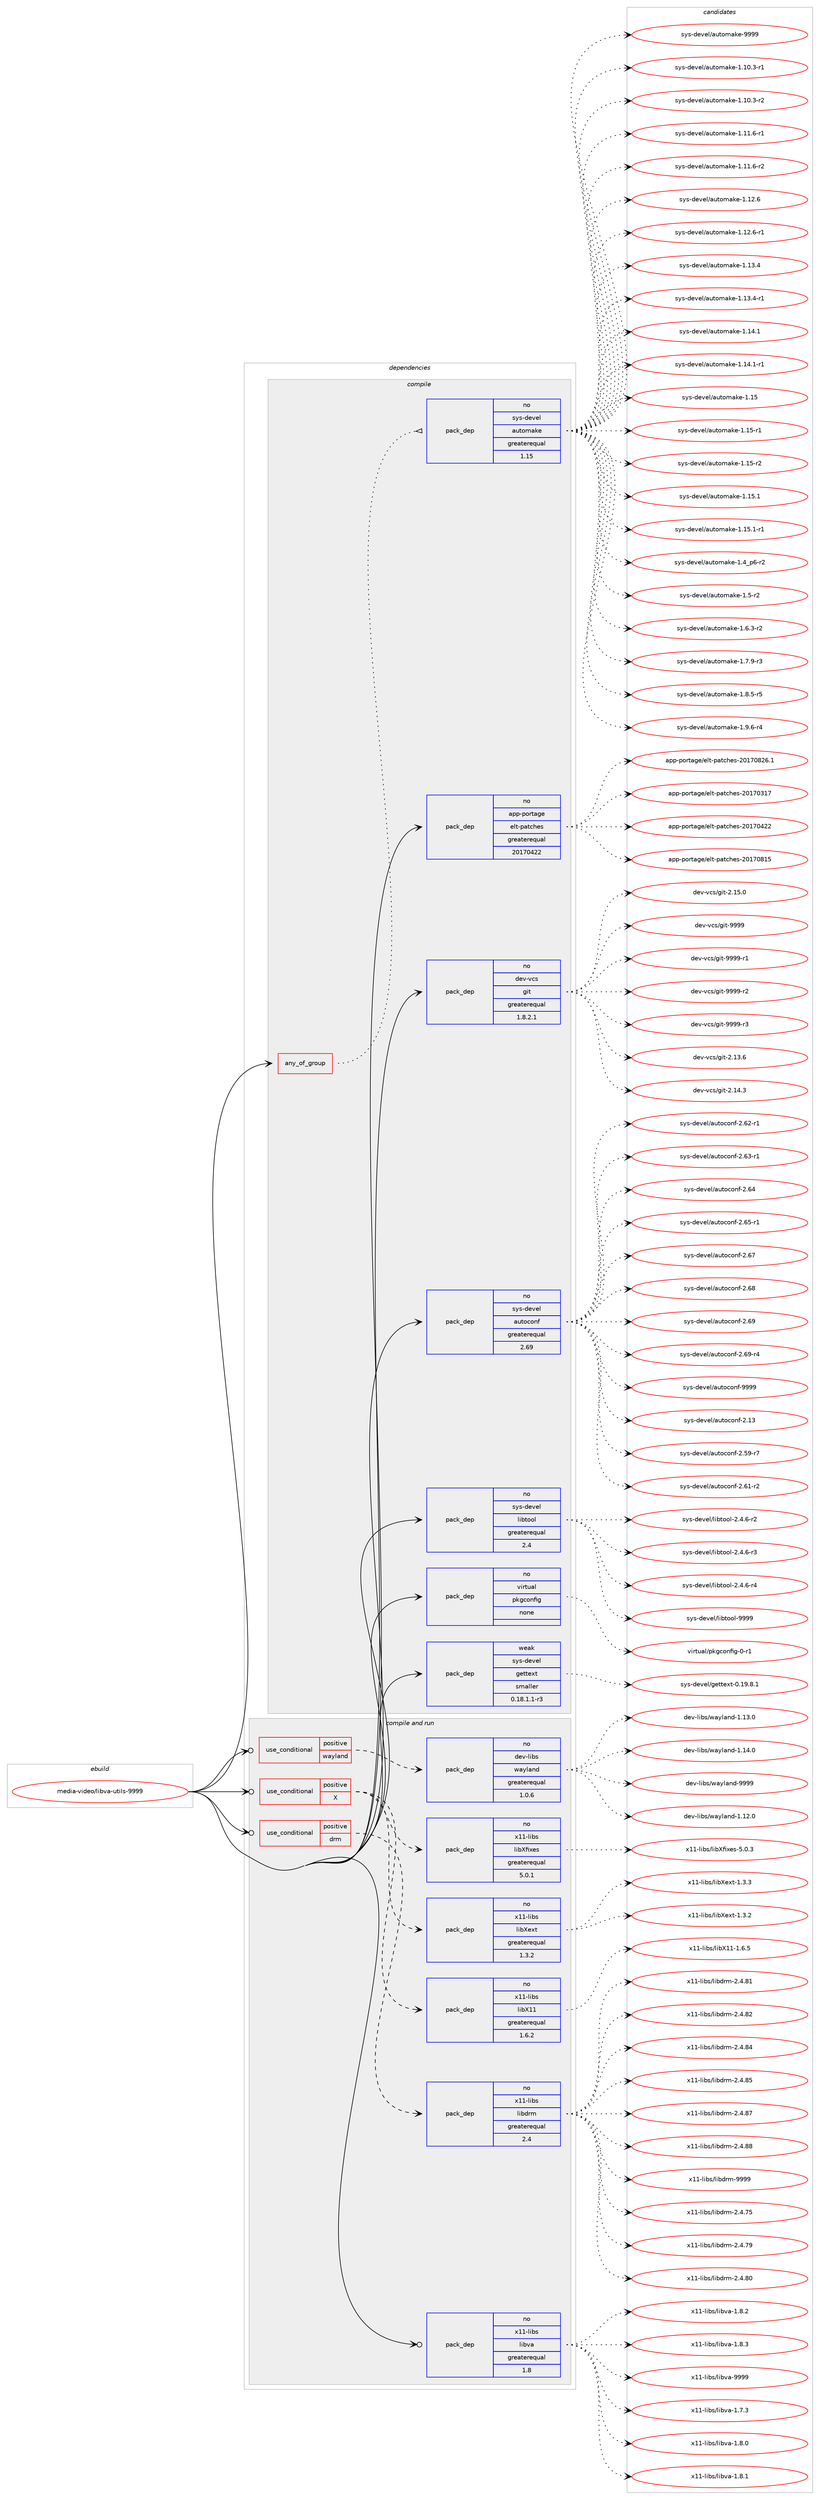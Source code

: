 digraph prolog {

# *************
# Graph options
# *************

newrank=true;
concentrate=true;
compound=true;
graph [rankdir=LR,fontname=Helvetica,fontsize=10,ranksep=1.5];#, ranksep=2.5, nodesep=0.2];
edge  [arrowhead=vee];
node  [fontname=Helvetica,fontsize=10];

# **********
# The ebuild
# **********

subgraph cluster_leftcol {
color=gray;
rank=same;
label=<<i>ebuild</i>>;
id [label="media-video/libva-utils-9999", color=red, width=4, href="../media-video/libva-utils-9999.svg"];
}

# ****************
# The dependencies
# ****************

subgraph cluster_midcol {
color=gray;
label=<<i>dependencies</i>>;
subgraph cluster_compile {
fillcolor="#eeeeee";
style=filled;
label=<<i>compile</i>>;
subgraph any6208 {
dependency394191 [label=<<TABLE BORDER="0" CELLBORDER="1" CELLSPACING="0" CELLPADDING="4"><TR><TD CELLPADDING="10">any_of_group</TD></TR></TABLE>>, shape=none, color=red];subgraph pack290758 {
dependency394192 [label=<<TABLE BORDER="0" CELLBORDER="1" CELLSPACING="0" CELLPADDING="4" WIDTH="220"><TR><TD ROWSPAN="6" CELLPADDING="30">pack_dep</TD></TR><TR><TD WIDTH="110">no</TD></TR><TR><TD>sys-devel</TD></TR><TR><TD>automake</TD></TR><TR><TD>greaterequal</TD></TR><TR><TD>1.15</TD></TR></TABLE>>, shape=none, color=blue];
}
dependency394191:e -> dependency394192:w [weight=20,style="dotted",arrowhead="oinv"];
}
id:e -> dependency394191:w [weight=20,style="solid",arrowhead="vee"];
subgraph pack290759 {
dependency394193 [label=<<TABLE BORDER="0" CELLBORDER="1" CELLSPACING="0" CELLPADDING="4" WIDTH="220"><TR><TD ROWSPAN="6" CELLPADDING="30">pack_dep</TD></TR><TR><TD WIDTH="110">no</TD></TR><TR><TD>app-portage</TD></TR><TR><TD>elt-patches</TD></TR><TR><TD>greaterequal</TD></TR><TR><TD>20170422</TD></TR></TABLE>>, shape=none, color=blue];
}
id:e -> dependency394193:w [weight=20,style="solid",arrowhead="vee"];
subgraph pack290760 {
dependency394194 [label=<<TABLE BORDER="0" CELLBORDER="1" CELLSPACING="0" CELLPADDING="4" WIDTH="220"><TR><TD ROWSPAN="6" CELLPADDING="30">pack_dep</TD></TR><TR><TD WIDTH="110">no</TD></TR><TR><TD>dev-vcs</TD></TR><TR><TD>git</TD></TR><TR><TD>greaterequal</TD></TR><TR><TD>1.8.2.1</TD></TR></TABLE>>, shape=none, color=blue];
}
id:e -> dependency394194:w [weight=20,style="solid",arrowhead="vee"];
subgraph pack290761 {
dependency394195 [label=<<TABLE BORDER="0" CELLBORDER="1" CELLSPACING="0" CELLPADDING="4" WIDTH="220"><TR><TD ROWSPAN="6" CELLPADDING="30">pack_dep</TD></TR><TR><TD WIDTH="110">no</TD></TR><TR><TD>sys-devel</TD></TR><TR><TD>autoconf</TD></TR><TR><TD>greaterequal</TD></TR><TR><TD>2.69</TD></TR></TABLE>>, shape=none, color=blue];
}
id:e -> dependency394195:w [weight=20,style="solid",arrowhead="vee"];
subgraph pack290762 {
dependency394196 [label=<<TABLE BORDER="0" CELLBORDER="1" CELLSPACING="0" CELLPADDING="4" WIDTH="220"><TR><TD ROWSPAN="6" CELLPADDING="30">pack_dep</TD></TR><TR><TD WIDTH="110">no</TD></TR><TR><TD>sys-devel</TD></TR><TR><TD>libtool</TD></TR><TR><TD>greaterequal</TD></TR><TR><TD>2.4</TD></TR></TABLE>>, shape=none, color=blue];
}
id:e -> dependency394196:w [weight=20,style="solid",arrowhead="vee"];
subgraph pack290763 {
dependency394197 [label=<<TABLE BORDER="0" CELLBORDER="1" CELLSPACING="0" CELLPADDING="4" WIDTH="220"><TR><TD ROWSPAN="6" CELLPADDING="30">pack_dep</TD></TR><TR><TD WIDTH="110">no</TD></TR><TR><TD>virtual</TD></TR><TR><TD>pkgconfig</TD></TR><TR><TD>none</TD></TR><TR><TD></TD></TR></TABLE>>, shape=none, color=blue];
}
id:e -> dependency394197:w [weight=20,style="solid",arrowhead="vee"];
subgraph pack290764 {
dependency394198 [label=<<TABLE BORDER="0" CELLBORDER="1" CELLSPACING="0" CELLPADDING="4" WIDTH="220"><TR><TD ROWSPAN="6" CELLPADDING="30">pack_dep</TD></TR><TR><TD WIDTH="110">weak</TD></TR><TR><TD>sys-devel</TD></TR><TR><TD>gettext</TD></TR><TR><TD>smaller</TD></TR><TR><TD>0.18.1.1-r3</TD></TR></TABLE>>, shape=none, color=blue];
}
id:e -> dependency394198:w [weight=20,style="solid",arrowhead="vee"];
}
subgraph cluster_compileandrun {
fillcolor="#eeeeee";
style=filled;
label=<<i>compile and run</i>>;
subgraph cond97054 {
dependency394199 [label=<<TABLE BORDER="0" CELLBORDER="1" CELLSPACING="0" CELLPADDING="4"><TR><TD ROWSPAN="3" CELLPADDING="10">use_conditional</TD></TR><TR><TD>positive</TD></TR><TR><TD>X</TD></TR></TABLE>>, shape=none, color=red];
subgraph pack290765 {
dependency394200 [label=<<TABLE BORDER="0" CELLBORDER="1" CELLSPACING="0" CELLPADDING="4" WIDTH="220"><TR><TD ROWSPAN="6" CELLPADDING="30">pack_dep</TD></TR><TR><TD WIDTH="110">no</TD></TR><TR><TD>x11-libs</TD></TR><TR><TD>libX11</TD></TR><TR><TD>greaterequal</TD></TR><TR><TD>1.6.2</TD></TR></TABLE>>, shape=none, color=blue];
}
dependency394199:e -> dependency394200:w [weight=20,style="dashed",arrowhead="vee"];
subgraph pack290766 {
dependency394201 [label=<<TABLE BORDER="0" CELLBORDER="1" CELLSPACING="0" CELLPADDING="4" WIDTH="220"><TR><TD ROWSPAN="6" CELLPADDING="30">pack_dep</TD></TR><TR><TD WIDTH="110">no</TD></TR><TR><TD>x11-libs</TD></TR><TR><TD>libXext</TD></TR><TR><TD>greaterequal</TD></TR><TR><TD>1.3.2</TD></TR></TABLE>>, shape=none, color=blue];
}
dependency394199:e -> dependency394201:w [weight=20,style="dashed",arrowhead="vee"];
subgraph pack290767 {
dependency394202 [label=<<TABLE BORDER="0" CELLBORDER="1" CELLSPACING="0" CELLPADDING="4" WIDTH="220"><TR><TD ROWSPAN="6" CELLPADDING="30">pack_dep</TD></TR><TR><TD WIDTH="110">no</TD></TR><TR><TD>x11-libs</TD></TR><TR><TD>libXfixes</TD></TR><TR><TD>greaterequal</TD></TR><TR><TD>5.0.1</TD></TR></TABLE>>, shape=none, color=blue];
}
dependency394199:e -> dependency394202:w [weight=20,style="dashed",arrowhead="vee"];
}
id:e -> dependency394199:w [weight=20,style="solid",arrowhead="odotvee"];
subgraph cond97055 {
dependency394203 [label=<<TABLE BORDER="0" CELLBORDER="1" CELLSPACING="0" CELLPADDING="4"><TR><TD ROWSPAN="3" CELLPADDING="10">use_conditional</TD></TR><TR><TD>positive</TD></TR><TR><TD>drm</TD></TR></TABLE>>, shape=none, color=red];
subgraph pack290768 {
dependency394204 [label=<<TABLE BORDER="0" CELLBORDER="1" CELLSPACING="0" CELLPADDING="4" WIDTH="220"><TR><TD ROWSPAN="6" CELLPADDING="30">pack_dep</TD></TR><TR><TD WIDTH="110">no</TD></TR><TR><TD>x11-libs</TD></TR><TR><TD>libdrm</TD></TR><TR><TD>greaterequal</TD></TR><TR><TD>2.4</TD></TR></TABLE>>, shape=none, color=blue];
}
dependency394203:e -> dependency394204:w [weight=20,style="dashed",arrowhead="vee"];
}
id:e -> dependency394203:w [weight=20,style="solid",arrowhead="odotvee"];
subgraph cond97056 {
dependency394205 [label=<<TABLE BORDER="0" CELLBORDER="1" CELLSPACING="0" CELLPADDING="4"><TR><TD ROWSPAN="3" CELLPADDING="10">use_conditional</TD></TR><TR><TD>positive</TD></TR><TR><TD>wayland</TD></TR></TABLE>>, shape=none, color=red];
subgraph pack290769 {
dependency394206 [label=<<TABLE BORDER="0" CELLBORDER="1" CELLSPACING="0" CELLPADDING="4" WIDTH="220"><TR><TD ROWSPAN="6" CELLPADDING="30">pack_dep</TD></TR><TR><TD WIDTH="110">no</TD></TR><TR><TD>dev-libs</TD></TR><TR><TD>wayland</TD></TR><TR><TD>greaterequal</TD></TR><TR><TD>1.0.6</TD></TR></TABLE>>, shape=none, color=blue];
}
dependency394205:e -> dependency394206:w [weight=20,style="dashed",arrowhead="vee"];
}
id:e -> dependency394205:w [weight=20,style="solid",arrowhead="odotvee"];
subgraph pack290770 {
dependency394207 [label=<<TABLE BORDER="0" CELLBORDER="1" CELLSPACING="0" CELLPADDING="4" WIDTH="220"><TR><TD ROWSPAN="6" CELLPADDING="30">pack_dep</TD></TR><TR><TD WIDTH="110">no</TD></TR><TR><TD>x11-libs</TD></TR><TR><TD>libva</TD></TR><TR><TD>greaterequal</TD></TR><TR><TD>1.8</TD></TR></TABLE>>, shape=none, color=blue];
}
id:e -> dependency394207:w [weight=20,style="solid",arrowhead="odotvee"];
}
subgraph cluster_run {
fillcolor="#eeeeee";
style=filled;
label=<<i>run</i>>;
}
}

# **************
# The candidates
# **************

subgraph cluster_choices {
rank=same;
color=gray;
label=<<i>candidates</i>>;

subgraph choice290758 {
color=black;
nodesep=1;
choice11512111545100101118101108479711711611110997107101454946494846514511449 [label="sys-devel/automake-1.10.3-r1", color=red, width=4,href="../sys-devel/automake-1.10.3-r1.svg"];
choice11512111545100101118101108479711711611110997107101454946494846514511450 [label="sys-devel/automake-1.10.3-r2", color=red, width=4,href="../sys-devel/automake-1.10.3-r2.svg"];
choice11512111545100101118101108479711711611110997107101454946494946544511449 [label="sys-devel/automake-1.11.6-r1", color=red, width=4,href="../sys-devel/automake-1.11.6-r1.svg"];
choice11512111545100101118101108479711711611110997107101454946494946544511450 [label="sys-devel/automake-1.11.6-r2", color=red, width=4,href="../sys-devel/automake-1.11.6-r2.svg"];
choice1151211154510010111810110847971171161111099710710145494649504654 [label="sys-devel/automake-1.12.6", color=red, width=4,href="../sys-devel/automake-1.12.6.svg"];
choice11512111545100101118101108479711711611110997107101454946495046544511449 [label="sys-devel/automake-1.12.6-r1", color=red, width=4,href="../sys-devel/automake-1.12.6-r1.svg"];
choice1151211154510010111810110847971171161111099710710145494649514652 [label="sys-devel/automake-1.13.4", color=red, width=4,href="../sys-devel/automake-1.13.4.svg"];
choice11512111545100101118101108479711711611110997107101454946495146524511449 [label="sys-devel/automake-1.13.4-r1", color=red, width=4,href="../sys-devel/automake-1.13.4-r1.svg"];
choice1151211154510010111810110847971171161111099710710145494649524649 [label="sys-devel/automake-1.14.1", color=red, width=4,href="../sys-devel/automake-1.14.1.svg"];
choice11512111545100101118101108479711711611110997107101454946495246494511449 [label="sys-devel/automake-1.14.1-r1", color=red, width=4,href="../sys-devel/automake-1.14.1-r1.svg"];
choice115121115451001011181011084797117116111109971071014549464953 [label="sys-devel/automake-1.15", color=red, width=4,href="../sys-devel/automake-1.15.svg"];
choice1151211154510010111810110847971171161111099710710145494649534511449 [label="sys-devel/automake-1.15-r1", color=red, width=4,href="../sys-devel/automake-1.15-r1.svg"];
choice1151211154510010111810110847971171161111099710710145494649534511450 [label="sys-devel/automake-1.15-r2", color=red, width=4,href="../sys-devel/automake-1.15-r2.svg"];
choice1151211154510010111810110847971171161111099710710145494649534649 [label="sys-devel/automake-1.15.1", color=red, width=4,href="../sys-devel/automake-1.15.1.svg"];
choice11512111545100101118101108479711711611110997107101454946495346494511449 [label="sys-devel/automake-1.15.1-r1", color=red, width=4,href="../sys-devel/automake-1.15.1-r1.svg"];
choice115121115451001011181011084797117116111109971071014549465295112544511450 [label="sys-devel/automake-1.4_p6-r2", color=red, width=4,href="../sys-devel/automake-1.4_p6-r2.svg"];
choice11512111545100101118101108479711711611110997107101454946534511450 [label="sys-devel/automake-1.5-r2", color=red, width=4,href="../sys-devel/automake-1.5-r2.svg"];
choice115121115451001011181011084797117116111109971071014549465446514511450 [label="sys-devel/automake-1.6.3-r2", color=red, width=4,href="../sys-devel/automake-1.6.3-r2.svg"];
choice115121115451001011181011084797117116111109971071014549465546574511451 [label="sys-devel/automake-1.7.9-r3", color=red, width=4,href="../sys-devel/automake-1.7.9-r3.svg"];
choice115121115451001011181011084797117116111109971071014549465646534511453 [label="sys-devel/automake-1.8.5-r5", color=red, width=4,href="../sys-devel/automake-1.8.5-r5.svg"];
choice115121115451001011181011084797117116111109971071014549465746544511452 [label="sys-devel/automake-1.9.6-r4", color=red, width=4,href="../sys-devel/automake-1.9.6-r4.svg"];
choice115121115451001011181011084797117116111109971071014557575757 [label="sys-devel/automake-9999", color=red, width=4,href="../sys-devel/automake-9999.svg"];
dependency394192:e -> choice11512111545100101118101108479711711611110997107101454946494846514511449:w [style=dotted,weight="100"];
dependency394192:e -> choice11512111545100101118101108479711711611110997107101454946494846514511450:w [style=dotted,weight="100"];
dependency394192:e -> choice11512111545100101118101108479711711611110997107101454946494946544511449:w [style=dotted,weight="100"];
dependency394192:e -> choice11512111545100101118101108479711711611110997107101454946494946544511450:w [style=dotted,weight="100"];
dependency394192:e -> choice1151211154510010111810110847971171161111099710710145494649504654:w [style=dotted,weight="100"];
dependency394192:e -> choice11512111545100101118101108479711711611110997107101454946495046544511449:w [style=dotted,weight="100"];
dependency394192:e -> choice1151211154510010111810110847971171161111099710710145494649514652:w [style=dotted,weight="100"];
dependency394192:e -> choice11512111545100101118101108479711711611110997107101454946495146524511449:w [style=dotted,weight="100"];
dependency394192:e -> choice1151211154510010111810110847971171161111099710710145494649524649:w [style=dotted,weight="100"];
dependency394192:e -> choice11512111545100101118101108479711711611110997107101454946495246494511449:w [style=dotted,weight="100"];
dependency394192:e -> choice115121115451001011181011084797117116111109971071014549464953:w [style=dotted,weight="100"];
dependency394192:e -> choice1151211154510010111810110847971171161111099710710145494649534511449:w [style=dotted,weight="100"];
dependency394192:e -> choice1151211154510010111810110847971171161111099710710145494649534511450:w [style=dotted,weight="100"];
dependency394192:e -> choice1151211154510010111810110847971171161111099710710145494649534649:w [style=dotted,weight="100"];
dependency394192:e -> choice11512111545100101118101108479711711611110997107101454946495346494511449:w [style=dotted,weight="100"];
dependency394192:e -> choice115121115451001011181011084797117116111109971071014549465295112544511450:w [style=dotted,weight="100"];
dependency394192:e -> choice11512111545100101118101108479711711611110997107101454946534511450:w [style=dotted,weight="100"];
dependency394192:e -> choice115121115451001011181011084797117116111109971071014549465446514511450:w [style=dotted,weight="100"];
dependency394192:e -> choice115121115451001011181011084797117116111109971071014549465546574511451:w [style=dotted,weight="100"];
dependency394192:e -> choice115121115451001011181011084797117116111109971071014549465646534511453:w [style=dotted,weight="100"];
dependency394192:e -> choice115121115451001011181011084797117116111109971071014549465746544511452:w [style=dotted,weight="100"];
dependency394192:e -> choice115121115451001011181011084797117116111109971071014557575757:w [style=dotted,weight="100"];
}
subgraph choice290759 {
color=black;
nodesep=1;
choice97112112451121111141169710310147101108116451129711699104101115455048495548514955 [label="app-portage/elt-patches-20170317", color=red, width=4,href="../app-portage/elt-patches-20170317.svg"];
choice97112112451121111141169710310147101108116451129711699104101115455048495548525050 [label="app-portage/elt-patches-20170422", color=red, width=4,href="../app-portage/elt-patches-20170422.svg"];
choice97112112451121111141169710310147101108116451129711699104101115455048495548564953 [label="app-portage/elt-patches-20170815", color=red, width=4,href="../app-portage/elt-patches-20170815.svg"];
choice971121124511211111411697103101471011081164511297116991041011154550484955485650544649 [label="app-portage/elt-patches-20170826.1", color=red, width=4,href="../app-portage/elt-patches-20170826.1.svg"];
dependency394193:e -> choice97112112451121111141169710310147101108116451129711699104101115455048495548514955:w [style=dotted,weight="100"];
dependency394193:e -> choice97112112451121111141169710310147101108116451129711699104101115455048495548525050:w [style=dotted,weight="100"];
dependency394193:e -> choice97112112451121111141169710310147101108116451129711699104101115455048495548564953:w [style=dotted,weight="100"];
dependency394193:e -> choice971121124511211111411697103101471011081164511297116991041011154550484955485650544649:w [style=dotted,weight="100"];
}
subgraph choice290760 {
color=black;
nodesep=1;
choice10010111845118991154710310511645504649514654 [label="dev-vcs/git-2.13.6", color=red, width=4,href="../dev-vcs/git-2.13.6.svg"];
choice10010111845118991154710310511645504649524651 [label="dev-vcs/git-2.14.3", color=red, width=4,href="../dev-vcs/git-2.14.3.svg"];
choice10010111845118991154710310511645504649534648 [label="dev-vcs/git-2.15.0", color=red, width=4,href="../dev-vcs/git-2.15.0.svg"];
choice1001011184511899115471031051164557575757 [label="dev-vcs/git-9999", color=red, width=4,href="../dev-vcs/git-9999.svg"];
choice10010111845118991154710310511645575757574511449 [label="dev-vcs/git-9999-r1", color=red, width=4,href="../dev-vcs/git-9999-r1.svg"];
choice10010111845118991154710310511645575757574511450 [label="dev-vcs/git-9999-r2", color=red, width=4,href="../dev-vcs/git-9999-r2.svg"];
choice10010111845118991154710310511645575757574511451 [label="dev-vcs/git-9999-r3", color=red, width=4,href="../dev-vcs/git-9999-r3.svg"];
dependency394194:e -> choice10010111845118991154710310511645504649514654:w [style=dotted,weight="100"];
dependency394194:e -> choice10010111845118991154710310511645504649524651:w [style=dotted,weight="100"];
dependency394194:e -> choice10010111845118991154710310511645504649534648:w [style=dotted,weight="100"];
dependency394194:e -> choice1001011184511899115471031051164557575757:w [style=dotted,weight="100"];
dependency394194:e -> choice10010111845118991154710310511645575757574511449:w [style=dotted,weight="100"];
dependency394194:e -> choice10010111845118991154710310511645575757574511450:w [style=dotted,weight="100"];
dependency394194:e -> choice10010111845118991154710310511645575757574511451:w [style=dotted,weight="100"];
}
subgraph choice290761 {
color=black;
nodesep=1;
choice115121115451001011181011084797117116111991111101024550464951 [label="sys-devel/autoconf-2.13", color=red, width=4,href="../sys-devel/autoconf-2.13.svg"];
choice1151211154510010111810110847971171161119911111010245504653574511455 [label="sys-devel/autoconf-2.59-r7", color=red, width=4,href="../sys-devel/autoconf-2.59-r7.svg"];
choice1151211154510010111810110847971171161119911111010245504654494511450 [label="sys-devel/autoconf-2.61-r2", color=red, width=4,href="../sys-devel/autoconf-2.61-r2.svg"];
choice1151211154510010111810110847971171161119911111010245504654504511449 [label="sys-devel/autoconf-2.62-r1", color=red, width=4,href="../sys-devel/autoconf-2.62-r1.svg"];
choice1151211154510010111810110847971171161119911111010245504654514511449 [label="sys-devel/autoconf-2.63-r1", color=red, width=4,href="../sys-devel/autoconf-2.63-r1.svg"];
choice115121115451001011181011084797117116111991111101024550465452 [label="sys-devel/autoconf-2.64", color=red, width=4,href="../sys-devel/autoconf-2.64.svg"];
choice1151211154510010111810110847971171161119911111010245504654534511449 [label="sys-devel/autoconf-2.65-r1", color=red, width=4,href="../sys-devel/autoconf-2.65-r1.svg"];
choice115121115451001011181011084797117116111991111101024550465455 [label="sys-devel/autoconf-2.67", color=red, width=4,href="../sys-devel/autoconf-2.67.svg"];
choice115121115451001011181011084797117116111991111101024550465456 [label="sys-devel/autoconf-2.68", color=red, width=4,href="../sys-devel/autoconf-2.68.svg"];
choice115121115451001011181011084797117116111991111101024550465457 [label="sys-devel/autoconf-2.69", color=red, width=4,href="../sys-devel/autoconf-2.69.svg"];
choice1151211154510010111810110847971171161119911111010245504654574511452 [label="sys-devel/autoconf-2.69-r4", color=red, width=4,href="../sys-devel/autoconf-2.69-r4.svg"];
choice115121115451001011181011084797117116111991111101024557575757 [label="sys-devel/autoconf-9999", color=red, width=4,href="../sys-devel/autoconf-9999.svg"];
dependency394195:e -> choice115121115451001011181011084797117116111991111101024550464951:w [style=dotted,weight="100"];
dependency394195:e -> choice1151211154510010111810110847971171161119911111010245504653574511455:w [style=dotted,weight="100"];
dependency394195:e -> choice1151211154510010111810110847971171161119911111010245504654494511450:w [style=dotted,weight="100"];
dependency394195:e -> choice1151211154510010111810110847971171161119911111010245504654504511449:w [style=dotted,weight="100"];
dependency394195:e -> choice1151211154510010111810110847971171161119911111010245504654514511449:w [style=dotted,weight="100"];
dependency394195:e -> choice115121115451001011181011084797117116111991111101024550465452:w [style=dotted,weight="100"];
dependency394195:e -> choice1151211154510010111810110847971171161119911111010245504654534511449:w [style=dotted,weight="100"];
dependency394195:e -> choice115121115451001011181011084797117116111991111101024550465455:w [style=dotted,weight="100"];
dependency394195:e -> choice115121115451001011181011084797117116111991111101024550465456:w [style=dotted,weight="100"];
dependency394195:e -> choice115121115451001011181011084797117116111991111101024550465457:w [style=dotted,weight="100"];
dependency394195:e -> choice1151211154510010111810110847971171161119911111010245504654574511452:w [style=dotted,weight="100"];
dependency394195:e -> choice115121115451001011181011084797117116111991111101024557575757:w [style=dotted,weight="100"];
}
subgraph choice290762 {
color=black;
nodesep=1;
choice1151211154510010111810110847108105981161111111084550465246544511450 [label="sys-devel/libtool-2.4.6-r2", color=red, width=4,href="../sys-devel/libtool-2.4.6-r2.svg"];
choice1151211154510010111810110847108105981161111111084550465246544511451 [label="sys-devel/libtool-2.4.6-r3", color=red, width=4,href="../sys-devel/libtool-2.4.6-r3.svg"];
choice1151211154510010111810110847108105981161111111084550465246544511452 [label="sys-devel/libtool-2.4.6-r4", color=red, width=4,href="../sys-devel/libtool-2.4.6-r4.svg"];
choice1151211154510010111810110847108105981161111111084557575757 [label="sys-devel/libtool-9999", color=red, width=4,href="../sys-devel/libtool-9999.svg"];
dependency394196:e -> choice1151211154510010111810110847108105981161111111084550465246544511450:w [style=dotted,weight="100"];
dependency394196:e -> choice1151211154510010111810110847108105981161111111084550465246544511451:w [style=dotted,weight="100"];
dependency394196:e -> choice1151211154510010111810110847108105981161111111084550465246544511452:w [style=dotted,weight="100"];
dependency394196:e -> choice1151211154510010111810110847108105981161111111084557575757:w [style=dotted,weight="100"];
}
subgraph choice290763 {
color=black;
nodesep=1;
choice11810511411611797108471121071039911111010210510345484511449 [label="virtual/pkgconfig-0-r1", color=red, width=4,href="../virtual/pkgconfig-0-r1.svg"];
dependency394197:e -> choice11810511411611797108471121071039911111010210510345484511449:w [style=dotted,weight="100"];
}
subgraph choice290764 {
color=black;
nodesep=1;
choice1151211154510010111810110847103101116116101120116454846495746564649 [label="sys-devel/gettext-0.19.8.1", color=red, width=4,href="../sys-devel/gettext-0.19.8.1.svg"];
dependency394198:e -> choice1151211154510010111810110847103101116116101120116454846495746564649:w [style=dotted,weight="100"];
}
subgraph choice290765 {
color=black;
nodesep=1;
choice120494945108105981154710810598884949454946544653 [label="x11-libs/libX11-1.6.5", color=red, width=4,href="../x11-libs/libX11-1.6.5.svg"];
dependency394200:e -> choice120494945108105981154710810598884949454946544653:w [style=dotted,weight="100"];
}
subgraph choice290766 {
color=black;
nodesep=1;
choice12049494510810598115471081059888101120116454946514650 [label="x11-libs/libXext-1.3.2", color=red, width=4,href="../x11-libs/libXext-1.3.2.svg"];
choice12049494510810598115471081059888101120116454946514651 [label="x11-libs/libXext-1.3.3", color=red, width=4,href="../x11-libs/libXext-1.3.3.svg"];
dependency394201:e -> choice12049494510810598115471081059888101120116454946514650:w [style=dotted,weight="100"];
dependency394201:e -> choice12049494510810598115471081059888101120116454946514651:w [style=dotted,weight="100"];
}
subgraph choice290767 {
color=black;
nodesep=1;
choice12049494510810598115471081059888102105120101115455346484651 [label="x11-libs/libXfixes-5.0.3", color=red, width=4,href="../x11-libs/libXfixes-5.0.3.svg"];
dependency394202:e -> choice12049494510810598115471081059888102105120101115455346484651:w [style=dotted,weight="100"];
}
subgraph choice290768 {
color=black;
nodesep=1;
choice12049494510810598115471081059810011410945504652465553 [label="x11-libs/libdrm-2.4.75", color=red, width=4,href="../x11-libs/libdrm-2.4.75.svg"];
choice12049494510810598115471081059810011410945504652465557 [label="x11-libs/libdrm-2.4.79", color=red, width=4,href="../x11-libs/libdrm-2.4.79.svg"];
choice12049494510810598115471081059810011410945504652465648 [label="x11-libs/libdrm-2.4.80", color=red, width=4,href="../x11-libs/libdrm-2.4.80.svg"];
choice12049494510810598115471081059810011410945504652465649 [label="x11-libs/libdrm-2.4.81", color=red, width=4,href="../x11-libs/libdrm-2.4.81.svg"];
choice12049494510810598115471081059810011410945504652465650 [label="x11-libs/libdrm-2.4.82", color=red, width=4,href="../x11-libs/libdrm-2.4.82.svg"];
choice12049494510810598115471081059810011410945504652465652 [label="x11-libs/libdrm-2.4.84", color=red, width=4,href="../x11-libs/libdrm-2.4.84.svg"];
choice12049494510810598115471081059810011410945504652465653 [label="x11-libs/libdrm-2.4.85", color=red, width=4,href="../x11-libs/libdrm-2.4.85.svg"];
choice12049494510810598115471081059810011410945504652465655 [label="x11-libs/libdrm-2.4.87", color=red, width=4,href="../x11-libs/libdrm-2.4.87.svg"];
choice12049494510810598115471081059810011410945504652465656 [label="x11-libs/libdrm-2.4.88", color=red, width=4,href="../x11-libs/libdrm-2.4.88.svg"];
choice1204949451081059811547108105981001141094557575757 [label="x11-libs/libdrm-9999", color=red, width=4,href="../x11-libs/libdrm-9999.svg"];
dependency394204:e -> choice12049494510810598115471081059810011410945504652465553:w [style=dotted,weight="100"];
dependency394204:e -> choice12049494510810598115471081059810011410945504652465557:w [style=dotted,weight="100"];
dependency394204:e -> choice12049494510810598115471081059810011410945504652465648:w [style=dotted,weight="100"];
dependency394204:e -> choice12049494510810598115471081059810011410945504652465649:w [style=dotted,weight="100"];
dependency394204:e -> choice12049494510810598115471081059810011410945504652465650:w [style=dotted,weight="100"];
dependency394204:e -> choice12049494510810598115471081059810011410945504652465652:w [style=dotted,weight="100"];
dependency394204:e -> choice12049494510810598115471081059810011410945504652465653:w [style=dotted,weight="100"];
dependency394204:e -> choice12049494510810598115471081059810011410945504652465655:w [style=dotted,weight="100"];
dependency394204:e -> choice12049494510810598115471081059810011410945504652465656:w [style=dotted,weight="100"];
dependency394204:e -> choice1204949451081059811547108105981001141094557575757:w [style=dotted,weight="100"];
}
subgraph choice290769 {
color=black;
nodesep=1;
choice100101118451081059811547119971211089711010045494649504648 [label="dev-libs/wayland-1.12.0", color=red, width=4,href="../dev-libs/wayland-1.12.0.svg"];
choice100101118451081059811547119971211089711010045494649514648 [label="dev-libs/wayland-1.13.0", color=red, width=4,href="../dev-libs/wayland-1.13.0.svg"];
choice100101118451081059811547119971211089711010045494649524648 [label="dev-libs/wayland-1.14.0", color=red, width=4,href="../dev-libs/wayland-1.14.0.svg"];
choice10010111845108105981154711997121108971101004557575757 [label="dev-libs/wayland-9999", color=red, width=4,href="../dev-libs/wayland-9999.svg"];
dependency394206:e -> choice100101118451081059811547119971211089711010045494649504648:w [style=dotted,weight="100"];
dependency394206:e -> choice100101118451081059811547119971211089711010045494649514648:w [style=dotted,weight="100"];
dependency394206:e -> choice100101118451081059811547119971211089711010045494649524648:w [style=dotted,weight="100"];
dependency394206:e -> choice10010111845108105981154711997121108971101004557575757:w [style=dotted,weight="100"];
}
subgraph choice290770 {
color=black;
nodesep=1;
choice12049494510810598115471081059811897454946554651 [label="x11-libs/libva-1.7.3", color=red, width=4,href="../x11-libs/libva-1.7.3.svg"];
choice12049494510810598115471081059811897454946564648 [label="x11-libs/libva-1.8.0", color=red, width=4,href="../x11-libs/libva-1.8.0.svg"];
choice12049494510810598115471081059811897454946564649 [label="x11-libs/libva-1.8.1", color=red, width=4,href="../x11-libs/libva-1.8.1.svg"];
choice12049494510810598115471081059811897454946564650 [label="x11-libs/libva-1.8.2", color=red, width=4,href="../x11-libs/libva-1.8.2.svg"];
choice12049494510810598115471081059811897454946564651 [label="x11-libs/libva-1.8.3", color=red, width=4,href="../x11-libs/libva-1.8.3.svg"];
choice120494945108105981154710810598118974557575757 [label="x11-libs/libva-9999", color=red, width=4,href="../x11-libs/libva-9999.svg"];
dependency394207:e -> choice12049494510810598115471081059811897454946554651:w [style=dotted,weight="100"];
dependency394207:e -> choice12049494510810598115471081059811897454946564648:w [style=dotted,weight="100"];
dependency394207:e -> choice12049494510810598115471081059811897454946564649:w [style=dotted,weight="100"];
dependency394207:e -> choice12049494510810598115471081059811897454946564650:w [style=dotted,weight="100"];
dependency394207:e -> choice12049494510810598115471081059811897454946564651:w [style=dotted,weight="100"];
dependency394207:e -> choice120494945108105981154710810598118974557575757:w [style=dotted,weight="100"];
}
}

}
